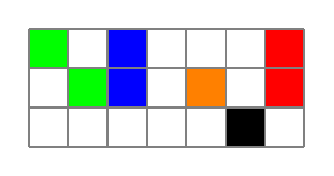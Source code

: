 \begin{tikzpicture}

  \fill[green] (0.0,0.5) rectangle (0.5,1.5);
  \fill[white] (0.5,0.5) rectangle (1.0,1.5);
  \fill[blue] (1.0,0.5) rectangle (1.5,1.5);
  \fill[white] (1.5,0.5) rectangle (2.0,1.5);
  \fill[white] (2.0,0.5) rectangle (2.5,1.5);
  \fill[white] (2.5,0.5) rectangle (3.0,1.5);
  \fill[red] (3.0,0.5) rectangle (3.5,1.5);

  \fill[white] (0.0,0.5) rectangle (0.5,1.0);
  \fill[green] (0.5,0.5) rectangle (1.0,1.0);
  \fill[blue] (1.0,0.5) rectangle (1.5,1.0);
  \fill[white] (1.5,0.5) rectangle (2.0,1.0);
  \fill[orange] (2.0,0.5) rectangle (2.5,1.0);
  \fill[white] (2.5,0.5) rectangle (3.0,1.0);
  \fill[red] (3.0,0.5) rectangle (3.5,1.0);

  \fill[white] (0.0,0.0) rectangle (0.5,0.5);
  \fill[white] (0.5,0.0) rectangle (1.0,0.5);
  \fill[white] (1.0,0.0) rectangle (1.5,0.5);
  \fill[white] (1.5,0.0) rectangle (2.0,0.5);
  \fill[white] (2.0,0.0) rectangle (2.5,0.5);
  \fill[black] (2.5,0.0) rectangle (3.0,0.5);
  \fill[white] (3.0,0.0) rectangle (3.5,0.5);

  \draw[thick,step=0.5cm,color=gray] (0,0) grid (3.5,1.5);
\end{tikzpicture}
